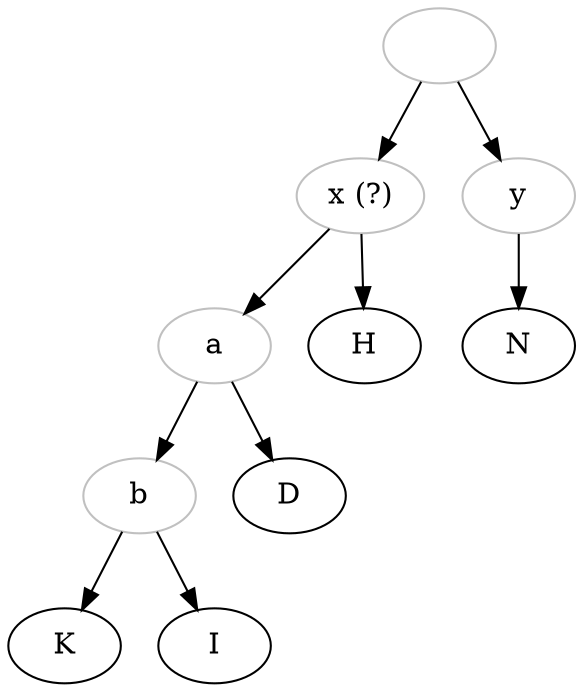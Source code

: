 digraph {
archetype [color="grey", label=" "] ;
x [color="grey", label="x (?)"] ; # "la pièce est semi-anonyme dans H; mais il résulte de ce que nous avons dit plus haut que ceci ne saurait éliminer H du groupe x"
y [color="grey", label="y"] ;
a [color="grey"] ;
b [color="grey"] ;
archetype -> x ;
archetype -> y ;
y -> N ;
x -> a ;
x -> H ;
a -> b ;
a -> D ;
b -> K ;
b -> I ;
}


